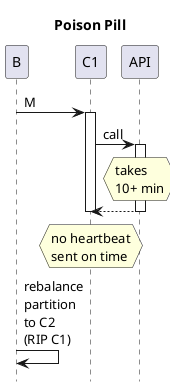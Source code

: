 @startuml
title Poison Pill
hide footbox
participant B
participant C1

B->C1++: M
C1->API++:call
hnote over API: takes\n10+ min
C1<--API--
hnote over C1: no heartbeat\nsent on time
C1--
B->B: rebalance\npartition\nto C2\n(RIP C1)

@enduml
? inbox pattern
